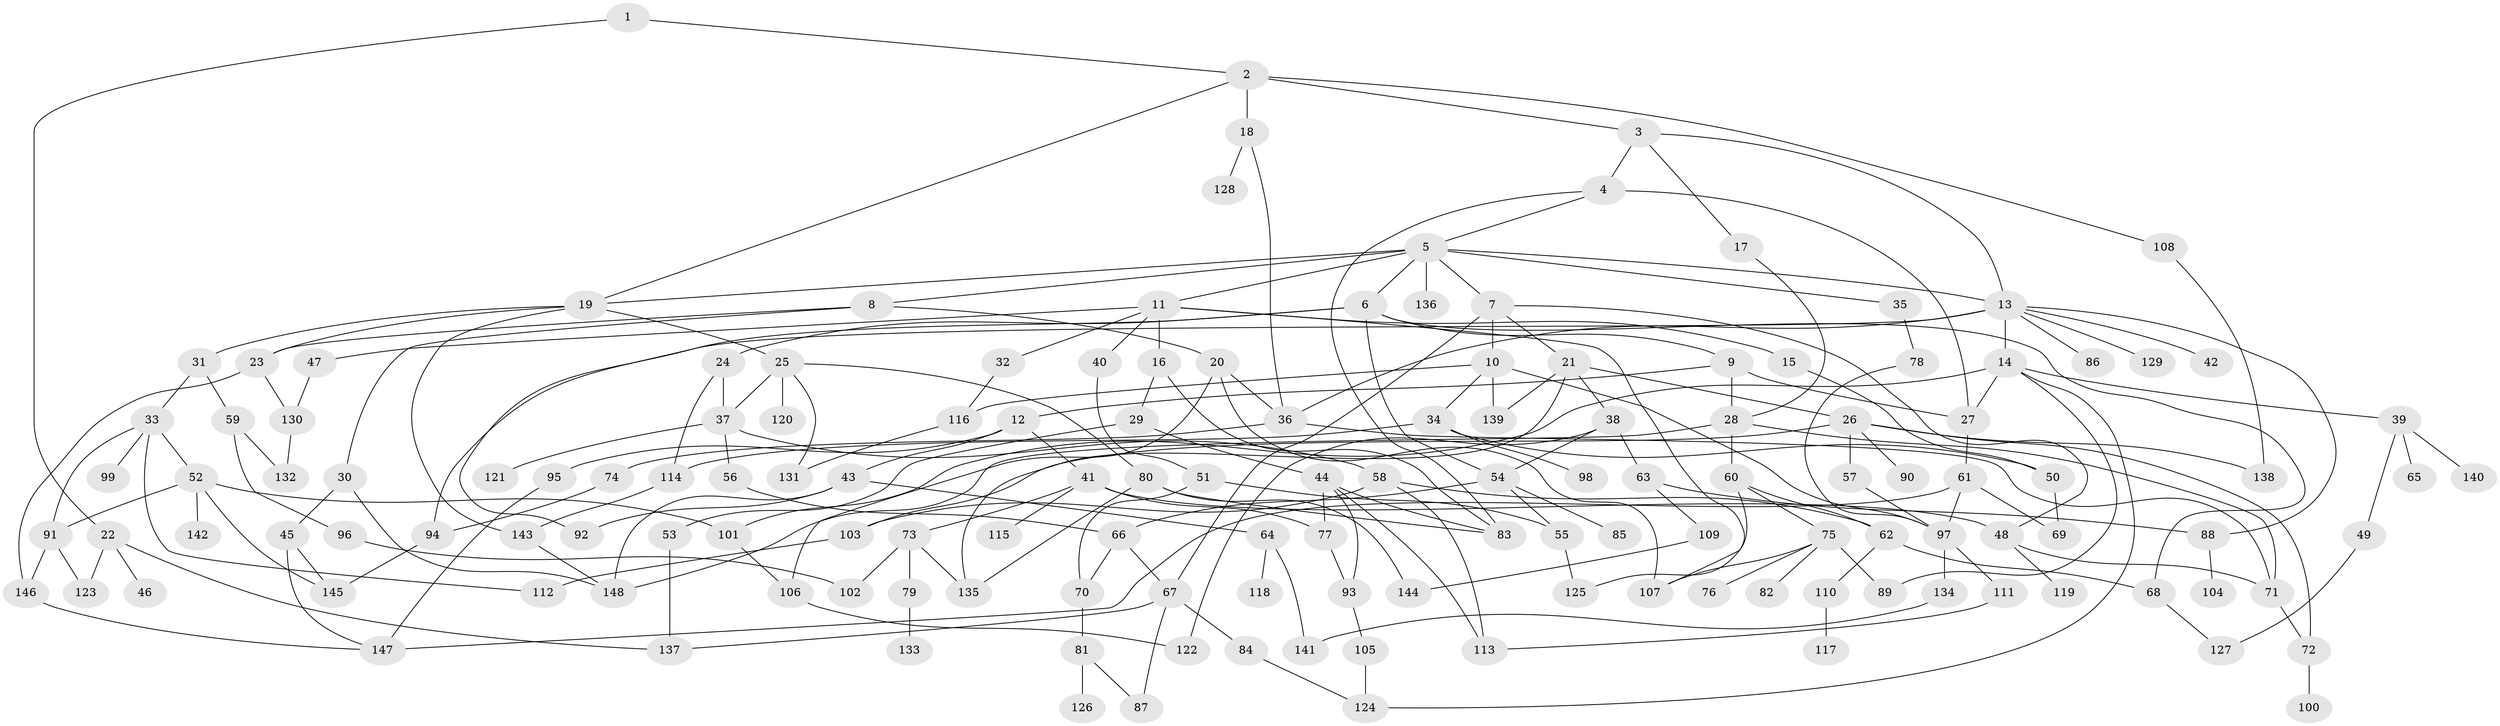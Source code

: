 // coarse degree distribution, {5: 0.10891089108910891, 4: 0.09900990099009901, 6: 0.0594059405940594, 9: 0.009900990099009901, 7: 0.06930693069306931, 8: 0.039603960396039604, 2: 0.26732673267326734, 3: 0.1782178217821782, 1: 0.16831683168316833}
// Generated by graph-tools (version 1.1) at 2025/51/02/27/25 19:51:37]
// undirected, 148 vertices, 221 edges
graph export_dot {
graph [start="1"]
  node [color=gray90,style=filled];
  1;
  2;
  3;
  4;
  5;
  6;
  7;
  8;
  9;
  10;
  11;
  12;
  13;
  14;
  15;
  16;
  17;
  18;
  19;
  20;
  21;
  22;
  23;
  24;
  25;
  26;
  27;
  28;
  29;
  30;
  31;
  32;
  33;
  34;
  35;
  36;
  37;
  38;
  39;
  40;
  41;
  42;
  43;
  44;
  45;
  46;
  47;
  48;
  49;
  50;
  51;
  52;
  53;
  54;
  55;
  56;
  57;
  58;
  59;
  60;
  61;
  62;
  63;
  64;
  65;
  66;
  67;
  68;
  69;
  70;
  71;
  72;
  73;
  74;
  75;
  76;
  77;
  78;
  79;
  80;
  81;
  82;
  83;
  84;
  85;
  86;
  87;
  88;
  89;
  90;
  91;
  92;
  93;
  94;
  95;
  96;
  97;
  98;
  99;
  100;
  101;
  102;
  103;
  104;
  105;
  106;
  107;
  108;
  109;
  110;
  111;
  112;
  113;
  114;
  115;
  116;
  117;
  118;
  119;
  120;
  121;
  122;
  123;
  124;
  125;
  126;
  127;
  128;
  129;
  130;
  131;
  132;
  133;
  134;
  135;
  136;
  137;
  138;
  139;
  140;
  141;
  142;
  143;
  144;
  145;
  146;
  147;
  148;
  1 -- 2;
  1 -- 22;
  2 -- 3;
  2 -- 18;
  2 -- 19;
  2 -- 108;
  3 -- 4;
  3 -- 13;
  3 -- 17;
  4 -- 5;
  4 -- 27;
  4 -- 83;
  5 -- 6;
  5 -- 7;
  5 -- 8;
  5 -- 11;
  5 -- 35;
  5 -- 136;
  5 -- 13;
  5 -- 19;
  6 -- 9;
  6 -- 24;
  6 -- 92;
  6 -- 68;
  6 -- 54;
  7 -- 10;
  7 -- 21;
  7 -- 67;
  7 -- 48;
  8 -- 20;
  8 -- 23;
  8 -- 30;
  9 -- 12;
  9 -- 27;
  9 -- 28;
  10 -- 34;
  10 -- 97;
  10 -- 116;
  10 -- 139;
  11 -- 15;
  11 -- 16;
  11 -- 32;
  11 -- 40;
  11 -- 47;
  11 -- 107;
  12 -- 41;
  12 -- 43;
  12 -- 95;
  13 -- 14;
  13 -- 36;
  13 -- 42;
  13 -- 86;
  13 -- 94;
  13 -- 129;
  13 -- 88;
  14 -- 39;
  14 -- 89;
  14 -- 27;
  14 -- 101;
  14 -- 124;
  15 -- 50;
  16 -- 29;
  16 -- 83;
  17 -- 28;
  18 -- 128;
  18 -- 36;
  19 -- 25;
  19 -- 31;
  19 -- 143;
  19 -- 23;
  20 -- 106;
  20 -- 107;
  20 -- 36;
  21 -- 26;
  21 -- 38;
  21 -- 139;
  21 -- 135;
  22 -- 46;
  22 -- 123;
  22 -- 137;
  23 -- 130;
  23 -- 146;
  24 -- 37;
  24 -- 114;
  25 -- 80;
  25 -- 120;
  25 -- 131;
  25 -- 37;
  26 -- 57;
  26 -- 72;
  26 -- 90;
  26 -- 103;
  26 -- 138;
  27 -- 61;
  28 -- 60;
  28 -- 71;
  28 -- 148;
  29 -- 44;
  29 -- 53;
  30 -- 45;
  30 -- 148;
  31 -- 33;
  31 -- 59;
  32 -- 116;
  33 -- 52;
  33 -- 91;
  33 -- 99;
  33 -- 112;
  34 -- 98;
  34 -- 114;
  34 -- 50;
  35 -- 78;
  36 -- 74;
  36 -- 71;
  37 -- 56;
  37 -- 58;
  37 -- 121;
  38 -- 54;
  38 -- 63;
  38 -- 122;
  39 -- 49;
  39 -- 65;
  39 -- 140;
  40 -- 51;
  41 -- 48;
  41 -- 73;
  41 -- 115;
  41 -- 77;
  43 -- 64;
  43 -- 92;
  43 -- 148;
  44 -- 77;
  44 -- 113;
  44 -- 83;
  44 -- 93;
  45 -- 145;
  45 -- 147;
  47 -- 130;
  48 -- 119;
  48 -- 71;
  49 -- 127;
  50 -- 69;
  51 -- 55;
  51 -- 70;
  52 -- 101;
  52 -- 142;
  52 -- 145;
  52 -- 91;
  53 -- 137;
  54 -- 55;
  54 -- 85;
  54 -- 66;
  55 -- 125;
  56 -- 66;
  57 -- 97;
  58 -- 103;
  58 -- 62;
  58 -- 113;
  59 -- 96;
  59 -- 132;
  60 -- 62;
  60 -- 75;
  60 -- 125;
  61 -- 69;
  61 -- 147;
  61 -- 97;
  62 -- 68;
  62 -- 110;
  63 -- 88;
  63 -- 109;
  64 -- 118;
  64 -- 141;
  66 -- 70;
  66 -- 67;
  67 -- 84;
  67 -- 137;
  67 -- 87;
  68 -- 127;
  70 -- 81;
  71 -- 72;
  72 -- 100;
  73 -- 79;
  73 -- 102;
  73 -- 135;
  74 -- 94;
  75 -- 76;
  75 -- 82;
  75 -- 107;
  75 -- 89;
  77 -- 93;
  78 -- 97;
  79 -- 133;
  80 -- 135;
  80 -- 144;
  80 -- 83;
  81 -- 87;
  81 -- 126;
  84 -- 124;
  88 -- 104;
  91 -- 146;
  91 -- 123;
  93 -- 105;
  94 -- 145;
  95 -- 147;
  96 -- 102;
  97 -- 111;
  97 -- 134;
  101 -- 106;
  103 -- 112;
  105 -- 124;
  106 -- 122;
  108 -- 138;
  109 -- 144;
  110 -- 117;
  111 -- 113;
  114 -- 143;
  116 -- 131;
  130 -- 132;
  134 -- 141;
  143 -- 148;
  146 -- 147;
}
